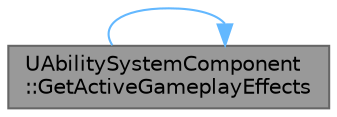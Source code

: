 digraph "UAbilitySystemComponent::GetActiveGameplayEffects"
{
 // INTERACTIVE_SVG=YES
 // LATEX_PDF_SIZE
  bgcolor="transparent";
  edge [fontname=Helvetica,fontsize=10,labelfontname=Helvetica,labelfontsize=10];
  node [fontname=Helvetica,fontsize=10,shape=box,height=0.2,width=0.4];
  rankdir="RL";
  Node1 [id="Node000001",label="UAbilitySystemComponent\l::GetActiveGameplayEffects",height=0.2,width=0.4,color="gray40", fillcolor="grey60", style="filled", fontcolor="black",tooltip="Returns all active gameplay effects on this ASC."];
  Node1 -> Node1 [id="edge1_Node000001_Node000001",dir="back",color="steelblue1",style="solid",tooltip=" "];
}
